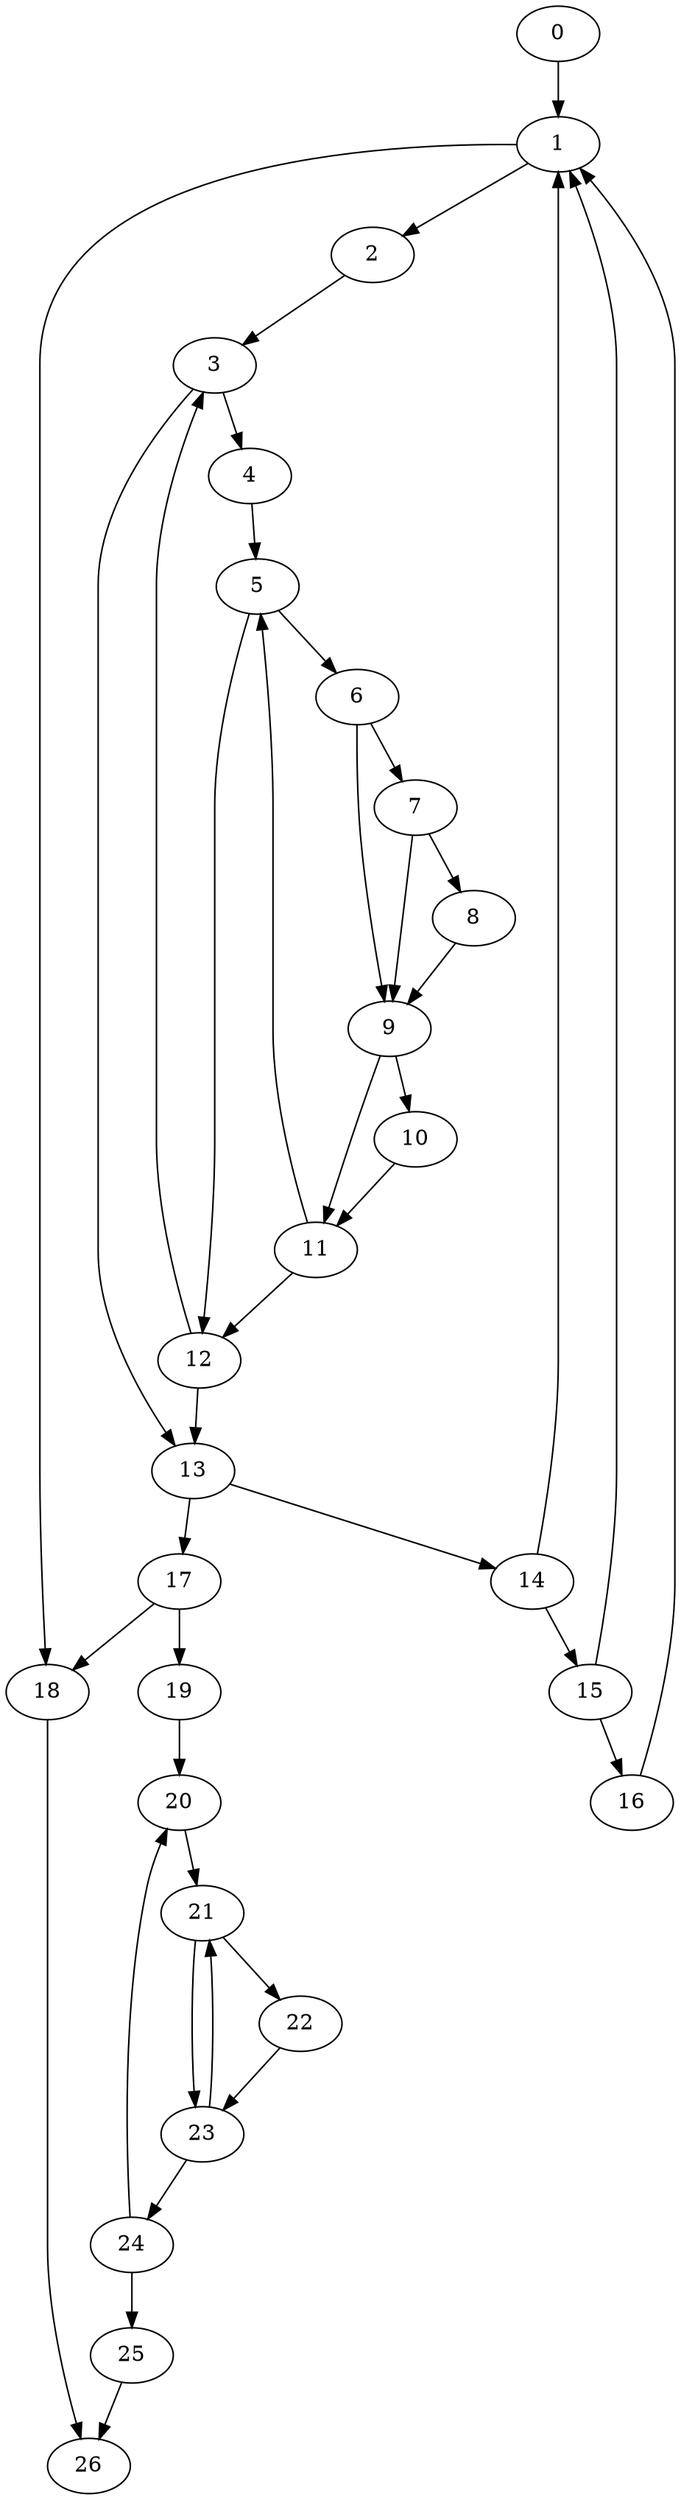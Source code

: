 digraph {
	0
	1
	2
	3
	4
	5
	6
	7
	8
	9
	10
	11
	12
	13
	14
	15
	16
	17
	18
	19
	20
	21
	22
	23
	24
	25
	26
	21 -> 22
	18 -> 26
	25 -> 26
	15 -> 16
	2 -> 3
	12 -> 3
	3 -> 4
	14 -> 15
	24 -> 25
	1 -> 2
	13 -> 14
	13 -> 17
	24 -> 20
	19 -> 20
	4 -> 5
	11 -> 5
	6 -> 9
	7 -> 9
	8 -> 9
	1 -> 18
	17 -> 18
	23 -> 24
	5 -> 6
	0 -> 1
	14 -> 1
	15 -> 1
	16 -> 1
	7 -> 8
	9 -> 10
	5 -> 12
	11 -> 12
	6 -> 7
	3 -> 13
	12 -> 13
	17 -> 19
	20 -> 21
	23 -> 21
	21 -> 23
	22 -> 23
	10 -> 11
	9 -> 11
}
